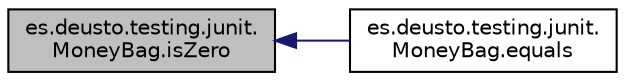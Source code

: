 digraph "es.deusto.testing.junit.MoneyBag.isZero"
{
  edge [fontname="Helvetica",fontsize="10",labelfontname="Helvetica",labelfontsize="10"];
  node [fontname="Helvetica",fontsize="10",shape=record];
  rankdir="LR";
  Node28 [label="es.deusto.testing.junit.\lMoneyBag.isZero",height=0.2,width=0.4,color="black", fillcolor="grey75", style="filled", fontcolor="black"];
  Node28 -> Node29 [dir="back",color="midnightblue",fontsize="10",style="solid"];
  Node29 [label="es.deusto.testing.junit.\lMoneyBag.equals",height=0.2,width=0.4,color="black", fillcolor="white", style="filled",URL="$classes_1_1deusto_1_1testing_1_1junit_1_1_money_bag.html#a80926d10c9619bd2ad84eabe52ca03bb"];
}
